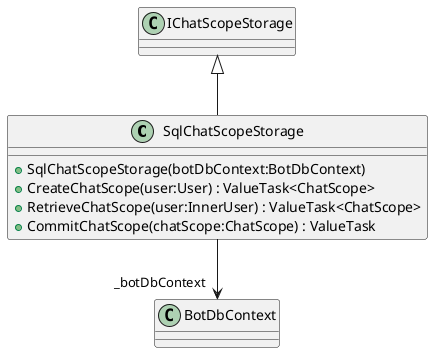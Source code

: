 @startuml
class SqlChatScopeStorage {
    + SqlChatScopeStorage(botDbContext:BotDbContext)
    + CreateChatScope(user:User) : ValueTask<ChatScope>
    + RetrieveChatScope(user:InnerUser) : ValueTask<ChatScope>
    + CommitChatScope(chatScope:ChatScope) : ValueTask
}
IChatScopeStorage <|-- SqlChatScopeStorage
SqlChatScopeStorage --> "_botDbContext" BotDbContext
@enduml
